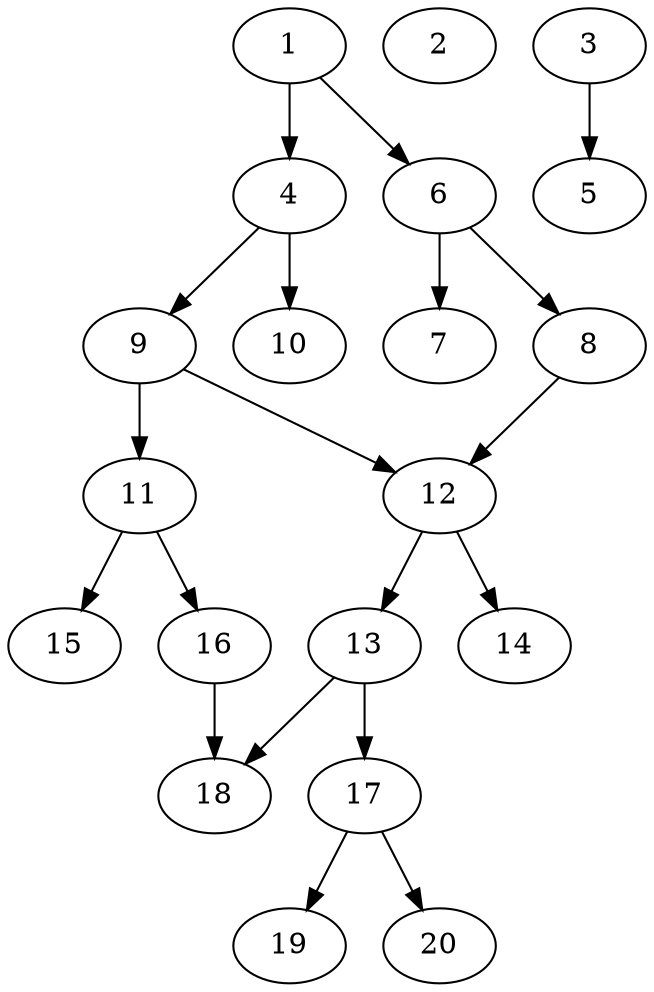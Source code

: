 // DAG (tier=1-easy, mode=data, n=20, ccr=0.341, fat=0.463, density=0.325, regular=0.629, jump=0.078, mindata=1048576, maxdata=8388608)
// DAG automatically generated by daggen at Sun Aug 24 16:33:33 2025
// /home/ermia/Project/Environments/daggen/bin/daggen --dot --ccr 0.341 --fat 0.463 --regular 0.629 --density 0.325 --jump 0.078 --mindata 1048576 --maxdata 8388608 -n 20 
digraph G {
  1 [size="22359170292184096", alpha="0.13", expect_size="11179585146092048"]
  1 -> 4 [size ="356821889974272"]
  1 -> 6 [size ="356821889974272"]
  2 [size="320750118515615040", alpha="0.02", expect_size="160375059257807520"]
  3 [size="5569906691315724", alpha="0.11", expect_size="2784953345657862"]
  3 -> 5 [size ="110840564940800"]
  4 [size="16510601307036440", alpha="0.07", expect_size="8255300653518220"]
  4 -> 9 [size ="16986335608832"]
  4 -> 10 [size ="16986335608832"]
  5 [size="448830138693443387392", alpha="0.15", expect_size="224415069346721693696"]
  6 [size="61938758156776784", alpha="0.19", expect_size="30969379078388392"]
  6 -> 7 [size ="72606455693312"]
  6 -> 8 [size ="72606455693312"]
  7 [size="225420149551645440", alpha="0.14", expect_size="112710074775822720"]
  8 [size="352427216668205252608", alpha="0.12", expect_size="176213608334102626304"]
  8 -> 12 [size ="399150134853632"]
  9 [size="184355244672221708288", alpha="0.00", expect_size="92177622336110854144"]
  9 -> 11 [size ="259135543181312"]
  9 -> 12 [size ="259135543181312"]
  10 [size="1179596136276038912", alpha="0.07", expect_size="589798068138019456"]
  11 [size="333230454395130112", alpha="0.11", expect_size="166615227197565056"]
  11 -> 15 [size ="165667760242688"]
  11 -> 16 [size ="165667760242688"]
  12 [size="516238715573392900096", alpha="0.17", expect_size="258119357786696450048"]
  12 -> 13 [size ="514821925634048"]
  12 -> 14 [size ="514821925634048"]
  13 [size="330079197184630194176", alpha="0.01", expect_size="165039598592315097088"]
  13 -> 17 [size ="382092714180608"]
  13 -> 18 [size ="382092714180608"]
  14 [size="362537348784418816", alpha="0.01", expect_size="181268674392209408"]
  15 [size="21798229708834600", alpha="0.15", expect_size="10899114854417300"]
  16 [size="33337498792852717568", alpha="0.19", expect_size="16668749396426358784"]
  16 -> 18 [size ="82866436308992"]
  17 [size="914005690421817472", alpha="0.18", expect_size="457002845210908736"]
  17 -> 19 [size ="489127116013568"]
  17 -> 20 [size ="489127116013568"]
  18 [size="36351532538527744000", alpha="0.16", expect_size="18175766269263872000"]
  19 [size="4307760085825800", alpha="0.14", expect_size="2153880042912900"]
  20 [size="94555563506402328576", alpha="0.06", expect_size="47277781753201164288"]
}